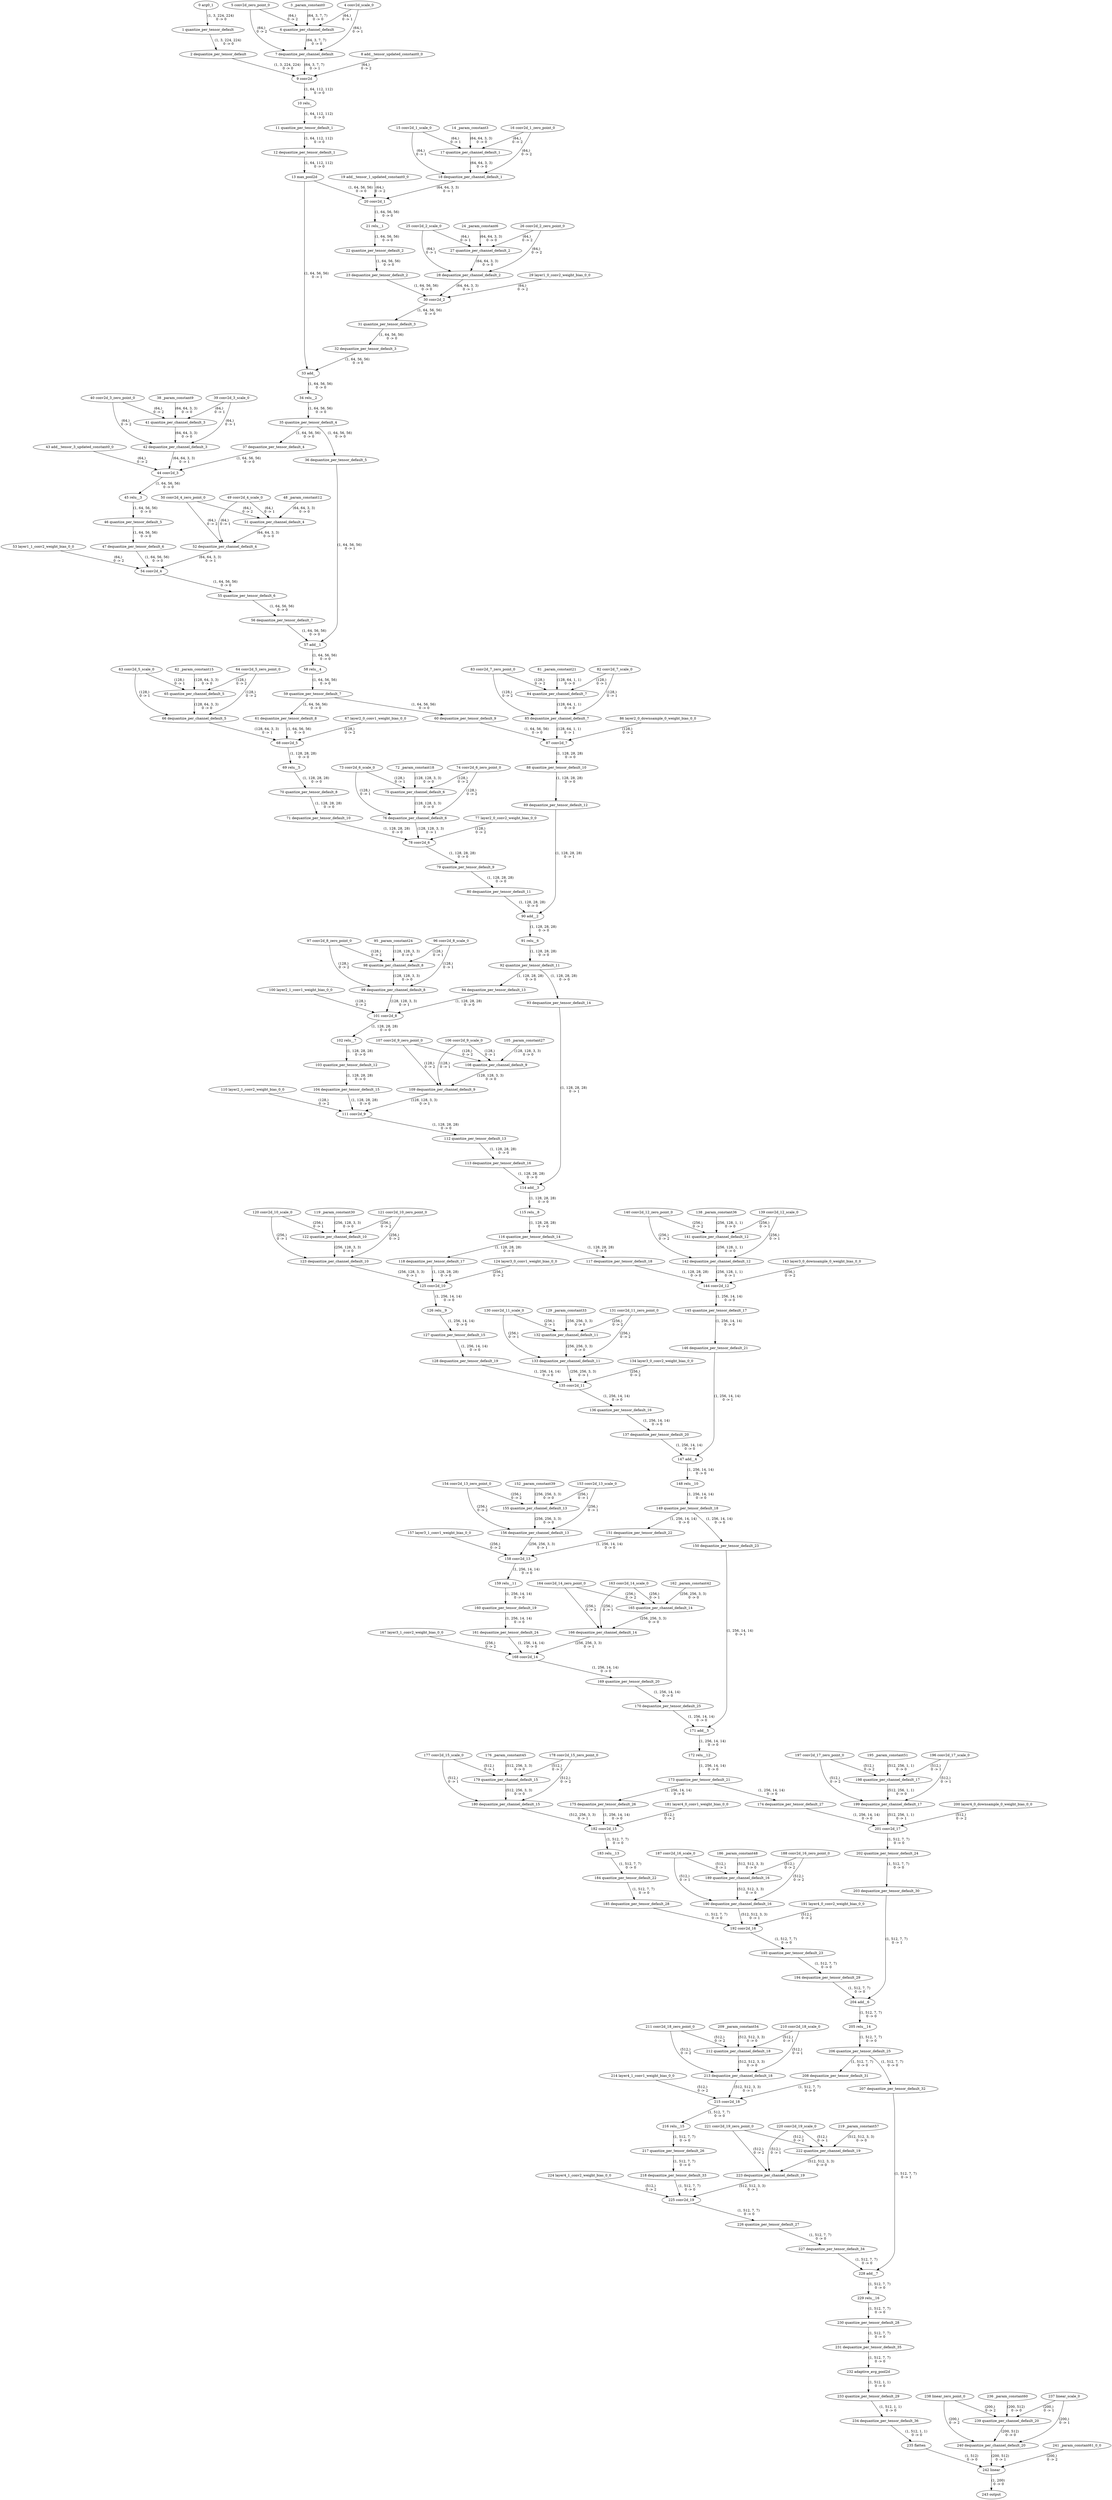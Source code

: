 strict digraph  {
"0 arg0_1";
"1 quantize_per_tensor_default";
"2 dequantize_per_tensor_default";
"3 _param_constant0";
"4 conv2d_scale_0";
"5 conv2d_zero_point_0";
"6 quantize_per_channel_default";
"7 dequantize_per_channel_default";
"8 add__tensor_updated_constant0_0";
"9 conv2d";
"10 relu_";
"11 quantize_per_tensor_default_1";
"12 dequantize_per_tensor_default_1";
"13 max_pool2d";
"14 _param_constant3";
"15 conv2d_1_scale_0";
"16 conv2d_1_zero_point_0";
"17 quantize_per_channel_default_1";
"18 dequantize_per_channel_default_1";
"19 add__tensor_1_updated_constant0_0";
"20 conv2d_1";
"21 relu__1";
"22 quantize_per_tensor_default_2";
"23 dequantize_per_tensor_default_2";
"24 _param_constant6";
"25 conv2d_2_scale_0";
"26 conv2d_2_zero_point_0";
"27 quantize_per_channel_default_2";
"28 dequantize_per_channel_default_2";
"29 layer1_0_conv2_weight_bias_0_0";
"30 conv2d_2";
"31 quantize_per_tensor_default_3";
"32 dequantize_per_tensor_default_3";
"33 add_";
"34 relu__2";
"35 quantize_per_tensor_default_4";
"36 dequantize_per_tensor_default_5";
"37 dequantize_per_tensor_default_4";
"38 _param_constant9";
"39 conv2d_3_scale_0";
"40 conv2d_3_zero_point_0";
"41 quantize_per_channel_default_3";
"42 dequantize_per_channel_default_3";
"43 add__tensor_3_updated_constant0_0";
"44 conv2d_3";
"45 relu__3";
"46 quantize_per_tensor_default_5";
"47 dequantize_per_tensor_default_6";
"48 _param_constant12";
"49 conv2d_4_scale_0";
"50 conv2d_4_zero_point_0";
"51 quantize_per_channel_default_4";
"52 dequantize_per_channel_default_4";
"53 layer1_1_conv2_weight_bias_0_0";
"54 conv2d_4";
"55 quantize_per_tensor_default_6";
"56 dequantize_per_tensor_default_7";
"57 add__1";
"58 relu__4";
"59 quantize_per_tensor_default_7";
"60 dequantize_per_tensor_default_9";
"61 dequantize_per_tensor_default_8";
"62 _param_constant15";
"63 conv2d_5_scale_0";
"64 conv2d_5_zero_point_0";
"65 quantize_per_channel_default_5";
"66 dequantize_per_channel_default_5";
"67 layer2_0_conv1_weight_bias_0_0";
"68 conv2d_5";
"69 relu__5";
"70 quantize_per_tensor_default_8";
"71 dequantize_per_tensor_default_10";
"72 _param_constant18";
"73 conv2d_6_scale_0";
"74 conv2d_6_zero_point_0";
"75 quantize_per_channel_default_6";
"76 dequantize_per_channel_default_6";
"77 layer2_0_conv2_weight_bias_0_0";
"78 conv2d_6";
"79 quantize_per_tensor_default_9";
"80 dequantize_per_tensor_default_11";
"81 _param_constant21";
"82 conv2d_7_scale_0";
"83 conv2d_7_zero_point_0";
"84 quantize_per_channel_default_7";
"85 dequantize_per_channel_default_7";
"86 layer2_0_downsample_0_weight_bias_0_0";
"87 conv2d_7";
"88 quantize_per_tensor_default_10";
"89 dequantize_per_tensor_default_12";
"90 add__2";
"91 relu__6";
"92 quantize_per_tensor_default_11";
"93 dequantize_per_tensor_default_14";
"94 dequantize_per_tensor_default_13";
"95 _param_constant24";
"96 conv2d_8_scale_0";
"97 conv2d_8_zero_point_0";
"98 quantize_per_channel_default_8";
"99 dequantize_per_channel_default_8";
"100 layer2_1_conv1_weight_bias_0_0";
"101 conv2d_8";
"102 relu__7";
"103 quantize_per_tensor_default_12";
"104 dequantize_per_tensor_default_15";
"105 _param_constant27";
"106 conv2d_9_scale_0";
"107 conv2d_9_zero_point_0";
"108 quantize_per_channel_default_9";
"109 dequantize_per_channel_default_9";
"110 layer2_1_conv2_weight_bias_0_0";
"111 conv2d_9";
"112 quantize_per_tensor_default_13";
"113 dequantize_per_tensor_default_16";
"114 add__3";
"115 relu__8";
"116 quantize_per_tensor_default_14";
"117 dequantize_per_tensor_default_18";
"118 dequantize_per_tensor_default_17";
"119 _param_constant30";
"120 conv2d_10_scale_0";
"121 conv2d_10_zero_point_0";
"122 quantize_per_channel_default_10";
"123 dequantize_per_channel_default_10";
"124 layer3_0_conv1_weight_bias_0_0";
"125 conv2d_10";
"126 relu__9";
"127 quantize_per_tensor_default_15";
"128 dequantize_per_tensor_default_19";
"129 _param_constant33";
"130 conv2d_11_scale_0";
"131 conv2d_11_zero_point_0";
"132 quantize_per_channel_default_11";
"133 dequantize_per_channel_default_11";
"134 layer3_0_conv2_weight_bias_0_0";
"135 conv2d_11";
"136 quantize_per_tensor_default_16";
"137 dequantize_per_tensor_default_20";
"138 _param_constant36";
"139 conv2d_12_scale_0";
"140 conv2d_12_zero_point_0";
"141 quantize_per_channel_default_12";
"142 dequantize_per_channel_default_12";
"143 layer3_0_downsample_0_weight_bias_0_0";
"144 conv2d_12";
"145 quantize_per_tensor_default_17";
"146 dequantize_per_tensor_default_21";
"147 add__4";
"148 relu__10";
"149 quantize_per_tensor_default_18";
"150 dequantize_per_tensor_default_23";
"151 dequantize_per_tensor_default_22";
"152 _param_constant39";
"153 conv2d_13_scale_0";
"154 conv2d_13_zero_point_0";
"155 quantize_per_channel_default_13";
"156 dequantize_per_channel_default_13";
"157 layer3_1_conv1_weight_bias_0_0";
"158 conv2d_13";
"159 relu__11";
"160 quantize_per_tensor_default_19";
"161 dequantize_per_tensor_default_24";
"162 _param_constant42";
"163 conv2d_14_scale_0";
"164 conv2d_14_zero_point_0";
"165 quantize_per_channel_default_14";
"166 dequantize_per_channel_default_14";
"167 layer3_1_conv2_weight_bias_0_0";
"168 conv2d_14";
"169 quantize_per_tensor_default_20";
"170 dequantize_per_tensor_default_25";
"171 add__5";
"172 relu__12";
"173 quantize_per_tensor_default_21";
"174 dequantize_per_tensor_default_27";
"175 dequantize_per_tensor_default_26";
"176 _param_constant45";
"177 conv2d_15_scale_0";
"178 conv2d_15_zero_point_0";
"179 quantize_per_channel_default_15";
"180 dequantize_per_channel_default_15";
"181 layer4_0_conv1_weight_bias_0_0";
"182 conv2d_15";
"183 relu__13";
"184 quantize_per_tensor_default_22";
"185 dequantize_per_tensor_default_28";
"186 _param_constant48";
"187 conv2d_16_scale_0";
"188 conv2d_16_zero_point_0";
"189 quantize_per_channel_default_16";
"190 dequantize_per_channel_default_16";
"191 layer4_0_conv2_weight_bias_0_0";
"192 conv2d_16";
"193 quantize_per_tensor_default_23";
"194 dequantize_per_tensor_default_29";
"195 _param_constant51";
"196 conv2d_17_scale_0";
"197 conv2d_17_zero_point_0";
"198 quantize_per_channel_default_17";
"199 dequantize_per_channel_default_17";
"200 layer4_0_downsample_0_weight_bias_0_0";
"201 conv2d_17";
"202 quantize_per_tensor_default_24";
"203 dequantize_per_tensor_default_30";
"204 add__6";
"205 relu__14";
"206 quantize_per_tensor_default_25";
"207 dequantize_per_tensor_default_32";
"208 dequantize_per_tensor_default_31";
"209 _param_constant54";
"210 conv2d_18_scale_0";
"211 conv2d_18_zero_point_0";
"212 quantize_per_channel_default_18";
"213 dequantize_per_channel_default_18";
"214 layer4_1_conv1_weight_bias_0_0";
"215 conv2d_18";
"216 relu__15";
"217 quantize_per_tensor_default_26";
"218 dequantize_per_tensor_default_33";
"219 _param_constant57";
"220 conv2d_19_scale_0";
"221 conv2d_19_zero_point_0";
"222 quantize_per_channel_default_19";
"223 dequantize_per_channel_default_19";
"224 layer4_1_conv2_weight_bias_0_0";
"225 conv2d_19";
"226 quantize_per_tensor_default_27";
"227 dequantize_per_tensor_default_34";
"228 add__7";
"229 relu__16";
"230 quantize_per_tensor_default_28";
"231 dequantize_per_tensor_default_35";
"232 adaptive_avg_pool2d";
"233 quantize_per_tensor_default_29";
"234 dequantize_per_tensor_default_36";
"235 flatten";
"236 _param_constant60";
"237 linear_scale_0";
"238 linear_zero_point_0";
"239 quantize_per_channel_default_20";
"240 dequantize_per_channel_default_20";
"241 _param_constant61_0_0";
"242 linear";
"243 output";
"0 arg0_1" -> "1 quantize_per_tensor_default"  [label="(1, 3, 224, 224) \n0 -> 0", style=solid];
"1 quantize_per_tensor_default" -> "2 dequantize_per_tensor_default"  [label="(1, 3, 224, 224) \n0 -> 0", style=solid];
"2 dequantize_per_tensor_default" -> "9 conv2d"  [label="(1, 3, 224, 224) \n0 -> 0", style=solid];
"3 _param_constant0" -> "6 quantize_per_channel_default"  [label="(64, 3, 7, 7) \n0 -> 0", style=solid];
"4 conv2d_scale_0" -> "6 quantize_per_channel_default"  [label="(64,) \n0 -> 1", style=solid];
"4 conv2d_scale_0" -> "7 dequantize_per_channel_default"  [label="(64,) \n0 -> 1", style=solid];
"5 conv2d_zero_point_0" -> "6 quantize_per_channel_default"  [label="(64,) \n0 -> 2", style=solid];
"5 conv2d_zero_point_0" -> "7 dequantize_per_channel_default"  [label="(64,) \n0 -> 2", style=solid];
"6 quantize_per_channel_default" -> "7 dequantize_per_channel_default"  [label="(64, 3, 7, 7) \n0 -> 0", style=solid];
"7 dequantize_per_channel_default" -> "9 conv2d"  [label="(64, 3, 7, 7) \n0 -> 1", style=solid];
"8 add__tensor_updated_constant0_0" -> "9 conv2d"  [label="(64,) \n0 -> 2", style=solid];
"9 conv2d" -> "10 relu_"  [label="(1, 64, 112, 112) \n0 -> 0", style=solid];
"10 relu_" -> "11 quantize_per_tensor_default_1"  [label="(1, 64, 112, 112) \n0 -> 0", style=solid];
"11 quantize_per_tensor_default_1" -> "12 dequantize_per_tensor_default_1"  [label="(1, 64, 112, 112) \n0 -> 0", style=solid];
"12 dequantize_per_tensor_default_1" -> "13 max_pool2d"  [label="(1, 64, 112, 112) \n0 -> 0", style=solid];
"13 max_pool2d" -> "33 add_"  [label="(1, 64, 56, 56) \n0 -> 1", style=solid];
"13 max_pool2d" -> "20 conv2d_1"  [label="(1, 64, 56, 56) \n0 -> 0", style=solid];
"14 _param_constant3" -> "17 quantize_per_channel_default_1"  [label="(64, 64, 3, 3) \n0 -> 0", style=solid];
"15 conv2d_1_scale_0" -> "17 quantize_per_channel_default_1"  [label="(64,) \n0 -> 1", style=solid];
"15 conv2d_1_scale_0" -> "18 dequantize_per_channel_default_1"  [label="(64,) \n0 -> 1", style=solid];
"16 conv2d_1_zero_point_0" -> "17 quantize_per_channel_default_1"  [label="(64,) \n0 -> 2", style=solid];
"16 conv2d_1_zero_point_0" -> "18 dequantize_per_channel_default_1"  [label="(64,) \n0 -> 2", style=solid];
"17 quantize_per_channel_default_1" -> "18 dequantize_per_channel_default_1"  [label="(64, 64, 3, 3) \n0 -> 0", style=solid];
"18 dequantize_per_channel_default_1" -> "20 conv2d_1"  [label="(64, 64, 3, 3) \n0 -> 1", style=solid];
"19 add__tensor_1_updated_constant0_0" -> "20 conv2d_1"  [label="(64,) \n0 -> 2", style=solid];
"20 conv2d_1" -> "21 relu__1"  [label="(1, 64, 56, 56) \n0 -> 0", style=solid];
"21 relu__1" -> "22 quantize_per_tensor_default_2"  [label="(1, 64, 56, 56) \n0 -> 0", style=solid];
"22 quantize_per_tensor_default_2" -> "23 dequantize_per_tensor_default_2"  [label="(1, 64, 56, 56) \n0 -> 0", style=solid];
"23 dequantize_per_tensor_default_2" -> "30 conv2d_2"  [label="(1, 64, 56, 56) \n0 -> 0", style=solid];
"24 _param_constant6" -> "27 quantize_per_channel_default_2"  [label="(64, 64, 3, 3) \n0 -> 0", style=solid];
"25 conv2d_2_scale_0" -> "27 quantize_per_channel_default_2"  [label="(64,) \n0 -> 1", style=solid];
"25 conv2d_2_scale_0" -> "28 dequantize_per_channel_default_2"  [label="(64,) \n0 -> 1", style=solid];
"26 conv2d_2_zero_point_0" -> "27 quantize_per_channel_default_2"  [label="(64,) \n0 -> 2", style=solid];
"26 conv2d_2_zero_point_0" -> "28 dequantize_per_channel_default_2"  [label="(64,) \n0 -> 2", style=solid];
"27 quantize_per_channel_default_2" -> "28 dequantize_per_channel_default_2"  [label="(64, 64, 3, 3) \n0 -> 0", style=solid];
"28 dequantize_per_channel_default_2" -> "30 conv2d_2"  [label="(64, 64, 3, 3) \n0 -> 1", style=solid];
"29 layer1_0_conv2_weight_bias_0_0" -> "30 conv2d_2"  [label="(64,) \n0 -> 2", style=solid];
"30 conv2d_2" -> "31 quantize_per_tensor_default_3"  [label="(1, 64, 56, 56) \n0 -> 0", style=solid];
"31 quantize_per_tensor_default_3" -> "32 dequantize_per_tensor_default_3"  [label="(1, 64, 56, 56) \n0 -> 0", style=solid];
"32 dequantize_per_tensor_default_3" -> "33 add_"  [label="(1, 64, 56, 56) \n0 -> 0", style=solid];
"33 add_" -> "34 relu__2"  [label="(1, 64, 56, 56) \n0 -> 0", style=solid];
"34 relu__2" -> "35 quantize_per_tensor_default_4"  [label="(1, 64, 56, 56) \n0 -> 0", style=solid];
"35 quantize_per_tensor_default_4" -> "37 dequantize_per_tensor_default_4"  [label="(1, 64, 56, 56) \n0 -> 0", style=solid];
"35 quantize_per_tensor_default_4" -> "36 dequantize_per_tensor_default_5"  [label="(1, 64, 56, 56) \n0 -> 0", style=solid];
"36 dequantize_per_tensor_default_5" -> "57 add__1"  [label="(1, 64, 56, 56) \n0 -> 1", style=solid];
"37 dequantize_per_tensor_default_4" -> "44 conv2d_3"  [label="(1, 64, 56, 56) \n0 -> 0", style=solid];
"38 _param_constant9" -> "41 quantize_per_channel_default_3"  [label="(64, 64, 3, 3) \n0 -> 0", style=solid];
"39 conv2d_3_scale_0" -> "41 quantize_per_channel_default_3"  [label="(64,) \n0 -> 1", style=solid];
"39 conv2d_3_scale_0" -> "42 dequantize_per_channel_default_3"  [label="(64,) \n0 -> 1", style=solid];
"40 conv2d_3_zero_point_0" -> "41 quantize_per_channel_default_3"  [label="(64,) \n0 -> 2", style=solid];
"40 conv2d_3_zero_point_0" -> "42 dequantize_per_channel_default_3"  [label="(64,) \n0 -> 2", style=solid];
"41 quantize_per_channel_default_3" -> "42 dequantize_per_channel_default_3"  [label="(64, 64, 3, 3) \n0 -> 0", style=solid];
"42 dequantize_per_channel_default_3" -> "44 conv2d_3"  [label="(64, 64, 3, 3) \n0 -> 1", style=solid];
"43 add__tensor_3_updated_constant0_0" -> "44 conv2d_3"  [label="(64,) \n0 -> 2", style=solid];
"44 conv2d_3" -> "45 relu__3"  [label="(1, 64, 56, 56) \n0 -> 0", style=solid];
"45 relu__3" -> "46 quantize_per_tensor_default_5"  [label="(1, 64, 56, 56) \n0 -> 0", style=solid];
"46 quantize_per_tensor_default_5" -> "47 dequantize_per_tensor_default_6"  [label="(1, 64, 56, 56) \n0 -> 0", style=solid];
"47 dequantize_per_tensor_default_6" -> "54 conv2d_4"  [label="(1, 64, 56, 56) \n0 -> 0", style=solid];
"48 _param_constant12" -> "51 quantize_per_channel_default_4"  [label="(64, 64, 3, 3) \n0 -> 0", style=solid];
"49 conv2d_4_scale_0" -> "51 quantize_per_channel_default_4"  [label="(64,) \n0 -> 1", style=solid];
"49 conv2d_4_scale_0" -> "52 dequantize_per_channel_default_4"  [label="(64,) \n0 -> 1", style=solid];
"50 conv2d_4_zero_point_0" -> "51 quantize_per_channel_default_4"  [label="(64,) \n0 -> 2", style=solid];
"50 conv2d_4_zero_point_0" -> "52 dequantize_per_channel_default_4"  [label="(64,) \n0 -> 2", style=solid];
"51 quantize_per_channel_default_4" -> "52 dequantize_per_channel_default_4"  [label="(64, 64, 3, 3) \n0 -> 0", style=solid];
"52 dequantize_per_channel_default_4" -> "54 conv2d_4"  [label="(64, 64, 3, 3) \n0 -> 1", style=solid];
"53 layer1_1_conv2_weight_bias_0_0" -> "54 conv2d_4"  [label="(64,) \n0 -> 2", style=solid];
"54 conv2d_4" -> "55 quantize_per_tensor_default_6"  [label="(1, 64, 56, 56) \n0 -> 0", style=solid];
"55 quantize_per_tensor_default_6" -> "56 dequantize_per_tensor_default_7"  [label="(1, 64, 56, 56) \n0 -> 0", style=solid];
"56 dequantize_per_tensor_default_7" -> "57 add__1"  [label="(1, 64, 56, 56) \n0 -> 0", style=solid];
"57 add__1" -> "58 relu__4"  [label="(1, 64, 56, 56) \n0 -> 0", style=solid];
"58 relu__4" -> "59 quantize_per_tensor_default_7"  [label="(1, 64, 56, 56) \n0 -> 0", style=solid];
"59 quantize_per_tensor_default_7" -> "61 dequantize_per_tensor_default_8"  [label="(1, 64, 56, 56) \n0 -> 0", style=solid];
"59 quantize_per_tensor_default_7" -> "60 dequantize_per_tensor_default_9"  [label="(1, 64, 56, 56) \n0 -> 0", style=solid];
"60 dequantize_per_tensor_default_9" -> "87 conv2d_7"  [label="(1, 64, 56, 56) \n0 -> 0", style=solid];
"61 dequantize_per_tensor_default_8" -> "68 conv2d_5"  [label="(1, 64, 56, 56) \n0 -> 0", style=solid];
"62 _param_constant15" -> "65 quantize_per_channel_default_5"  [label="(128, 64, 3, 3) \n0 -> 0", style=solid];
"63 conv2d_5_scale_0" -> "65 quantize_per_channel_default_5"  [label="(128,) \n0 -> 1", style=solid];
"63 conv2d_5_scale_0" -> "66 dequantize_per_channel_default_5"  [label="(128,) \n0 -> 1", style=solid];
"64 conv2d_5_zero_point_0" -> "65 quantize_per_channel_default_5"  [label="(128,) \n0 -> 2", style=solid];
"64 conv2d_5_zero_point_0" -> "66 dequantize_per_channel_default_5"  [label="(128,) \n0 -> 2", style=solid];
"65 quantize_per_channel_default_5" -> "66 dequantize_per_channel_default_5"  [label="(128, 64, 3, 3) \n0 -> 0", style=solid];
"66 dequantize_per_channel_default_5" -> "68 conv2d_5"  [label="(128, 64, 3, 3) \n0 -> 1", style=solid];
"67 layer2_0_conv1_weight_bias_0_0" -> "68 conv2d_5"  [label="(128,) \n0 -> 2", style=solid];
"68 conv2d_5" -> "69 relu__5"  [label="(1, 128, 28, 28) \n0 -> 0", style=solid];
"69 relu__5" -> "70 quantize_per_tensor_default_8"  [label="(1, 128, 28, 28) \n0 -> 0", style=solid];
"70 quantize_per_tensor_default_8" -> "71 dequantize_per_tensor_default_10"  [label="(1, 128, 28, 28) \n0 -> 0", style=solid];
"71 dequantize_per_tensor_default_10" -> "78 conv2d_6"  [label="(1, 128, 28, 28) \n0 -> 0", style=solid];
"72 _param_constant18" -> "75 quantize_per_channel_default_6"  [label="(128, 128, 3, 3) \n0 -> 0", style=solid];
"73 conv2d_6_scale_0" -> "75 quantize_per_channel_default_6"  [label="(128,) \n0 -> 1", style=solid];
"73 conv2d_6_scale_0" -> "76 dequantize_per_channel_default_6"  [label="(128,) \n0 -> 1", style=solid];
"74 conv2d_6_zero_point_0" -> "75 quantize_per_channel_default_6"  [label="(128,) \n0 -> 2", style=solid];
"74 conv2d_6_zero_point_0" -> "76 dequantize_per_channel_default_6"  [label="(128,) \n0 -> 2", style=solid];
"75 quantize_per_channel_default_6" -> "76 dequantize_per_channel_default_6"  [label="(128, 128, 3, 3) \n0 -> 0", style=solid];
"76 dequantize_per_channel_default_6" -> "78 conv2d_6"  [label="(128, 128, 3, 3) \n0 -> 1", style=solid];
"77 layer2_0_conv2_weight_bias_0_0" -> "78 conv2d_6"  [label="(128,) \n0 -> 2", style=solid];
"78 conv2d_6" -> "79 quantize_per_tensor_default_9"  [label="(1, 128, 28, 28) \n0 -> 0", style=solid];
"79 quantize_per_tensor_default_9" -> "80 dequantize_per_tensor_default_11"  [label="(1, 128, 28, 28) \n0 -> 0", style=solid];
"80 dequantize_per_tensor_default_11" -> "90 add__2"  [label="(1, 128, 28, 28) \n0 -> 0", style=solid];
"81 _param_constant21" -> "84 quantize_per_channel_default_7"  [label="(128, 64, 1, 1) \n0 -> 0", style=solid];
"82 conv2d_7_scale_0" -> "84 quantize_per_channel_default_7"  [label="(128,) \n0 -> 1", style=solid];
"82 conv2d_7_scale_0" -> "85 dequantize_per_channel_default_7"  [label="(128,) \n0 -> 1", style=solid];
"83 conv2d_7_zero_point_0" -> "84 quantize_per_channel_default_7"  [label="(128,) \n0 -> 2", style=solid];
"83 conv2d_7_zero_point_0" -> "85 dequantize_per_channel_default_7"  [label="(128,) \n0 -> 2", style=solid];
"84 quantize_per_channel_default_7" -> "85 dequantize_per_channel_default_7"  [label="(128, 64, 1, 1) \n0 -> 0", style=solid];
"85 dequantize_per_channel_default_7" -> "87 conv2d_7"  [label="(128, 64, 1, 1) \n0 -> 1", style=solid];
"86 layer2_0_downsample_0_weight_bias_0_0" -> "87 conv2d_7"  [label="(128,) \n0 -> 2", style=solid];
"87 conv2d_7" -> "88 quantize_per_tensor_default_10"  [label="(1, 128, 28, 28) \n0 -> 0", style=solid];
"88 quantize_per_tensor_default_10" -> "89 dequantize_per_tensor_default_12"  [label="(1, 128, 28, 28) \n0 -> 0", style=solid];
"89 dequantize_per_tensor_default_12" -> "90 add__2"  [label="(1, 128, 28, 28) \n0 -> 1", style=solid];
"90 add__2" -> "91 relu__6"  [label="(1, 128, 28, 28) \n0 -> 0", style=solid];
"91 relu__6" -> "92 quantize_per_tensor_default_11"  [label="(1, 128, 28, 28) \n0 -> 0", style=solid];
"92 quantize_per_tensor_default_11" -> "94 dequantize_per_tensor_default_13"  [label="(1, 128, 28, 28) \n0 -> 0", style=solid];
"92 quantize_per_tensor_default_11" -> "93 dequantize_per_tensor_default_14"  [label="(1, 128, 28, 28) \n0 -> 0", style=solid];
"93 dequantize_per_tensor_default_14" -> "114 add__3"  [label="(1, 128, 28, 28) \n0 -> 1", style=solid];
"94 dequantize_per_tensor_default_13" -> "101 conv2d_8"  [label="(1, 128, 28, 28) \n0 -> 0", style=solid];
"95 _param_constant24" -> "98 quantize_per_channel_default_8"  [label="(128, 128, 3, 3) \n0 -> 0", style=solid];
"96 conv2d_8_scale_0" -> "98 quantize_per_channel_default_8"  [label="(128,) \n0 -> 1", style=solid];
"96 conv2d_8_scale_0" -> "99 dequantize_per_channel_default_8"  [label="(128,) \n0 -> 1", style=solid];
"97 conv2d_8_zero_point_0" -> "98 quantize_per_channel_default_8"  [label="(128,) \n0 -> 2", style=solid];
"97 conv2d_8_zero_point_0" -> "99 dequantize_per_channel_default_8"  [label="(128,) \n0 -> 2", style=solid];
"98 quantize_per_channel_default_8" -> "99 dequantize_per_channel_default_8"  [label="(128, 128, 3, 3) \n0 -> 0", style=solid];
"99 dequantize_per_channel_default_8" -> "101 conv2d_8"  [label="(128, 128, 3, 3) \n0 -> 1", style=solid];
"100 layer2_1_conv1_weight_bias_0_0" -> "101 conv2d_8"  [label="(128,) \n0 -> 2", style=solid];
"101 conv2d_8" -> "102 relu__7"  [label="(1, 128, 28, 28) \n0 -> 0", style=solid];
"102 relu__7" -> "103 quantize_per_tensor_default_12"  [label="(1, 128, 28, 28) \n0 -> 0", style=solid];
"103 quantize_per_tensor_default_12" -> "104 dequantize_per_tensor_default_15"  [label="(1, 128, 28, 28) \n0 -> 0", style=solid];
"104 dequantize_per_tensor_default_15" -> "111 conv2d_9"  [label="(1, 128, 28, 28) \n0 -> 0", style=solid];
"105 _param_constant27" -> "108 quantize_per_channel_default_9"  [label="(128, 128, 3, 3) \n0 -> 0", style=solid];
"106 conv2d_9_scale_0" -> "108 quantize_per_channel_default_9"  [label="(128,) \n0 -> 1", style=solid];
"106 conv2d_9_scale_0" -> "109 dequantize_per_channel_default_9"  [label="(128,) \n0 -> 1", style=solid];
"107 conv2d_9_zero_point_0" -> "108 quantize_per_channel_default_9"  [label="(128,) \n0 -> 2", style=solid];
"107 conv2d_9_zero_point_0" -> "109 dequantize_per_channel_default_9"  [label="(128,) \n0 -> 2", style=solid];
"108 quantize_per_channel_default_9" -> "109 dequantize_per_channel_default_9"  [label="(128, 128, 3, 3) \n0 -> 0", style=solid];
"109 dequantize_per_channel_default_9" -> "111 conv2d_9"  [label="(128, 128, 3, 3) \n0 -> 1", style=solid];
"110 layer2_1_conv2_weight_bias_0_0" -> "111 conv2d_9"  [label="(128,) \n0 -> 2", style=solid];
"111 conv2d_9" -> "112 quantize_per_tensor_default_13"  [label="(1, 128, 28, 28) \n0 -> 0", style=solid];
"112 quantize_per_tensor_default_13" -> "113 dequantize_per_tensor_default_16"  [label="(1, 128, 28, 28) \n0 -> 0", style=solid];
"113 dequantize_per_tensor_default_16" -> "114 add__3"  [label="(1, 128, 28, 28) \n0 -> 0", style=solid];
"114 add__3" -> "115 relu__8"  [label="(1, 128, 28, 28) \n0 -> 0", style=solid];
"115 relu__8" -> "116 quantize_per_tensor_default_14"  [label="(1, 128, 28, 28) \n0 -> 0", style=solid];
"116 quantize_per_tensor_default_14" -> "118 dequantize_per_tensor_default_17"  [label="(1, 128, 28, 28) \n0 -> 0", style=solid];
"116 quantize_per_tensor_default_14" -> "117 dequantize_per_tensor_default_18"  [label="(1, 128, 28, 28) \n0 -> 0", style=solid];
"117 dequantize_per_tensor_default_18" -> "144 conv2d_12"  [label="(1, 128, 28, 28) \n0 -> 0", style=solid];
"118 dequantize_per_tensor_default_17" -> "125 conv2d_10"  [label="(1, 128, 28, 28) \n0 -> 0", style=solid];
"119 _param_constant30" -> "122 quantize_per_channel_default_10"  [label="(256, 128, 3, 3) \n0 -> 0", style=solid];
"120 conv2d_10_scale_0" -> "122 quantize_per_channel_default_10"  [label="(256,) \n0 -> 1", style=solid];
"120 conv2d_10_scale_0" -> "123 dequantize_per_channel_default_10"  [label="(256,) \n0 -> 1", style=solid];
"121 conv2d_10_zero_point_0" -> "122 quantize_per_channel_default_10"  [label="(256,) \n0 -> 2", style=solid];
"121 conv2d_10_zero_point_0" -> "123 dequantize_per_channel_default_10"  [label="(256,) \n0 -> 2", style=solid];
"122 quantize_per_channel_default_10" -> "123 dequantize_per_channel_default_10"  [label="(256, 128, 3, 3) \n0 -> 0", style=solid];
"123 dequantize_per_channel_default_10" -> "125 conv2d_10"  [label="(256, 128, 3, 3) \n0 -> 1", style=solid];
"124 layer3_0_conv1_weight_bias_0_0" -> "125 conv2d_10"  [label="(256,) \n0 -> 2", style=solid];
"125 conv2d_10" -> "126 relu__9"  [label="(1, 256, 14, 14) \n0 -> 0", style=solid];
"126 relu__9" -> "127 quantize_per_tensor_default_15"  [label="(1, 256, 14, 14) \n0 -> 0", style=solid];
"127 quantize_per_tensor_default_15" -> "128 dequantize_per_tensor_default_19"  [label="(1, 256, 14, 14) \n0 -> 0", style=solid];
"128 dequantize_per_tensor_default_19" -> "135 conv2d_11"  [label="(1, 256, 14, 14) \n0 -> 0", style=solid];
"129 _param_constant33" -> "132 quantize_per_channel_default_11"  [label="(256, 256, 3, 3) \n0 -> 0", style=solid];
"130 conv2d_11_scale_0" -> "132 quantize_per_channel_default_11"  [label="(256,) \n0 -> 1", style=solid];
"130 conv2d_11_scale_0" -> "133 dequantize_per_channel_default_11"  [label="(256,) \n0 -> 1", style=solid];
"131 conv2d_11_zero_point_0" -> "132 quantize_per_channel_default_11"  [label="(256,) \n0 -> 2", style=solid];
"131 conv2d_11_zero_point_0" -> "133 dequantize_per_channel_default_11"  [label="(256,) \n0 -> 2", style=solid];
"132 quantize_per_channel_default_11" -> "133 dequantize_per_channel_default_11"  [label="(256, 256, 3, 3) \n0 -> 0", style=solid];
"133 dequantize_per_channel_default_11" -> "135 conv2d_11"  [label="(256, 256, 3, 3) \n0 -> 1", style=solid];
"134 layer3_0_conv2_weight_bias_0_0" -> "135 conv2d_11"  [label="(256,) \n0 -> 2", style=solid];
"135 conv2d_11" -> "136 quantize_per_tensor_default_16"  [label="(1, 256, 14, 14) \n0 -> 0", style=solid];
"136 quantize_per_tensor_default_16" -> "137 dequantize_per_tensor_default_20"  [label="(1, 256, 14, 14) \n0 -> 0", style=solid];
"137 dequantize_per_tensor_default_20" -> "147 add__4"  [label="(1, 256, 14, 14) \n0 -> 0", style=solid];
"138 _param_constant36" -> "141 quantize_per_channel_default_12"  [label="(256, 128, 1, 1) \n0 -> 0", style=solid];
"139 conv2d_12_scale_0" -> "141 quantize_per_channel_default_12"  [label="(256,) \n0 -> 1", style=solid];
"139 conv2d_12_scale_0" -> "142 dequantize_per_channel_default_12"  [label="(256,) \n0 -> 1", style=solid];
"140 conv2d_12_zero_point_0" -> "141 quantize_per_channel_default_12"  [label="(256,) \n0 -> 2", style=solid];
"140 conv2d_12_zero_point_0" -> "142 dequantize_per_channel_default_12"  [label="(256,) \n0 -> 2", style=solid];
"141 quantize_per_channel_default_12" -> "142 dequantize_per_channel_default_12"  [label="(256, 128, 1, 1) \n0 -> 0", style=solid];
"142 dequantize_per_channel_default_12" -> "144 conv2d_12"  [label="(256, 128, 1, 1) \n0 -> 1", style=solid];
"143 layer3_0_downsample_0_weight_bias_0_0" -> "144 conv2d_12"  [label="(256,) \n0 -> 2", style=solid];
"144 conv2d_12" -> "145 quantize_per_tensor_default_17"  [label="(1, 256, 14, 14) \n0 -> 0", style=solid];
"145 quantize_per_tensor_default_17" -> "146 dequantize_per_tensor_default_21"  [label="(1, 256, 14, 14) \n0 -> 0", style=solid];
"146 dequantize_per_tensor_default_21" -> "147 add__4"  [label="(1, 256, 14, 14) \n0 -> 1", style=solid];
"147 add__4" -> "148 relu__10"  [label="(1, 256, 14, 14) \n0 -> 0", style=solid];
"148 relu__10" -> "149 quantize_per_tensor_default_18"  [label="(1, 256, 14, 14) \n0 -> 0", style=solid];
"149 quantize_per_tensor_default_18" -> "151 dequantize_per_tensor_default_22"  [label="(1, 256, 14, 14) \n0 -> 0", style=solid];
"149 quantize_per_tensor_default_18" -> "150 dequantize_per_tensor_default_23"  [label="(1, 256, 14, 14) \n0 -> 0", style=solid];
"150 dequantize_per_tensor_default_23" -> "171 add__5"  [label="(1, 256, 14, 14) \n0 -> 1", style=solid];
"151 dequantize_per_tensor_default_22" -> "158 conv2d_13"  [label="(1, 256, 14, 14) \n0 -> 0", style=solid];
"152 _param_constant39" -> "155 quantize_per_channel_default_13"  [label="(256, 256, 3, 3) \n0 -> 0", style=solid];
"153 conv2d_13_scale_0" -> "155 quantize_per_channel_default_13"  [label="(256,) \n0 -> 1", style=solid];
"153 conv2d_13_scale_0" -> "156 dequantize_per_channel_default_13"  [label="(256,) \n0 -> 1", style=solid];
"154 conv2d_13_zero_point_0" -> "155 quantize_per_channel_default_13"  [label="(256,) \n0 -> 2", style=solid];
"154 conv2d_13_zero_point_0" -> "156 dequantize_per_channel_default_13"  [label="(256,) \n0 -> 2", style=solid];
"155 quantize_per_channel_default_13" -> "156 dequantize_per_channel_default_13"  [label="(256, 256, 3, 3) \n0 -> 0", style=solid];
"156 dequantize_per_channel_default_13" -> "158 conv2d_13"  [label="(256, 256, 3, 3) \n0 -> 1", style=solid];
"157 layer3_1_conv1_weight_bias_0_0" -> "158 conv2d_13"  [label="(256,) \n0 -> 2", style=solid];
"158 conv2d_13" -> "159 relu__11"  [label="(1, 256, 14, 14) \n0 -> 0", style=solid];
"159 relu__11" -> "160 quantize_per_tensor_default_19"  [label="(1, 256, 14, 14) \n0 -> 0", style=solid];
"160 quantize_per_tensor_default_19" -> "161 dequantize_per_tensor_default_24"  [label="(1, 256, 14, 14) \n0 -> 0", style=solid];
"161 dequantize_per_tensor_default_24" -> "168 conv2d_14"  [label="(1, 256, 14, 14) \n0 -> 0", style=solid];
"162 _param_constant42" -> "165 quantize_per_channel_default_14"  [label="(256, 256, 3, 3) \n0 -> 0", style=solid];
"163 conv2d_14_scale_0" -> "165 quantize_per_channel_default_14"  [label="(256,) \n0 -> 1", style=solid];
"163 conv2d_14_scale_0" -> "166 dequantize_per_channel_default_14"  [label="(256,) \n0 -> 1", style=solid];
"164 conv2d_14_zero_point_0" -> "165 quantize_per_channel_default_14"  [label="(256,) \n0 -> 2", style=solid];
"164 conv2d_14_zero_point_0" -> "166 dequantize_per_channel_default_14"  [label="(256,) \n0 -> 2", style=solid];
"165 quantize_per_channel_default_14" -> "166 dequantize_per_channel_default_14"  [label="(256, 256, 3, 3) \n0 -> 0", style=solid];
"166 dequantize_per_channel_default_14" -> "168 conv2d_14"  [label="(256, 256, 3, 3) \n0 -> 1", style=solid];
"167 layer3_1_conv2_weight_bias_0_0" -> "168 conv2d_14"  [label="(256,) \n0 -> 2", style=solid];
"168 conv2d_14" -> "169 quantize_per_tensor_default_20"  [label="(1, 256, 14, 14) \n0 -> 0", style=solid];
"169 quantize_per_tensor_default_20" -> "170 dequantize_per_tensor_default_25"  [label="(1, 256, 14, 14) \n0 -> 0", style=solid];
"170 dequantize_per_tensor_default_25" -> "171 add__5"  [label="(1, 256, 14, 14) \n0 -> 0", style=solid];
"171 add__5" -> "172 relu__12"  [label="(1, 256, 14, 14) \n0 -> 0", style=solid];
"172 relu__12" -> "173 quantize_per_tensor_default_21"  [label="(1, 256, 14, 14) \n0 -> 0", style=solid];
"173 quantize_per_tensor_default_21" -> "175 dequantize_per_tensor_default_26"  [label="(1, 256, 14, 14) \n0 -> 0", style=solid];
"173 quantize_per_tensor_default_21" -> "174 dequantize_per_tensor_default_27"  [label="(1, 256, 14, 14) \n0 -> 0", style=solid];
"174 dequantize_per_tensor_default_27" -> "201 conv2d_17"  [label="(1, 256, 14, 14) \n0 -> 0", style=solid];
"175 dequantize_per_tensor_default_26" -> "182 conv2d_15"  [label="(1, 256, 14, 14) \n0 -> 0", style=solid];
"176 _param_constant45" -> "179 quantize_per_channel_default_15"  [label="(512, 256, 3, 3) \n0 -> 0", style=solid];
"177 conv2d_15_scale_0" -> "179 quantize_per_channel_default_15"  [label="(512,) \n0 -> 1", style=solid];
"177 conv2d_15_scale_0" -> "180 dequantize_per_channel_default_15"  [label="(512,) \n0 -> 1", style=solid];
"178 conv2d_15_zero_point_0" -> "179 quantize_per_channel_default_15"  [label="(512,) \n0 -> 2", style=solid];
"178 conv2d_15_zero_point_0" -> "180 dequantize_per_channel_default_15"  [label="(512,) \n0 -> 2", style=solid];
"179 quantize_per_channel_default_15" -> "180 dequantize_per_channel_default_15"  [label="(512, 256, 3, 3) \n0 -> 0", style=solid];
"180 dequantize_per_channel_default_15" -> "182 conv2d_15"  [label="(512, 256, 3, 3) \n0 -> 1", style=solid];
"181 layer4_0_conv1_weight_bias_0_0" -> "182 conv2d_15"  [label="(512,) \n0 -> 2", style=solid];
"182 conv2d_15" -> "183 relu__13"  [label="(1, 512, 7, 7) \n0 -> 0", style=solid];
"183 relu__13" -> "184 quantize_per_tensor_default_22"  [label="(1, 512, 7, 7) \n0 -> 0", style=solid];
"184 quantize_per_tensor_default_22" -> "185 dequantize_per_tensor_default_28"  [label="(1, 512, 7, 7) \n0 -> 0", style=solid];
"185 dequantize_per_tensor_default_28" -> "192 conv2d_16"  [label="(1, 512, 7, 7) \n0 -> 0", style=solid];
"186 _param_constant48" -> "189 quantize_per_channel_default_16"  [label="(512, 512, 3, 3) \n0 -> 0", style=solid];
"187 conv2d_16_scale_0" -> "189 quantize_per_channel_default_16"  [label="(512,) \n0 -> 1", style=solid];
"187 conv2d_16_scale_0" -> "190 dequantize_per_channel_default_16"  [label="(512,) \n0 -> 1", style=solid];
"188 conv2d_16_zero_point_0" -> "189 quantize_per_channel_default_16"  [label="(512,) \n0 -> 2", style=solid];
"188 conv2d_16_zero_point_0" -> "190 dequantize_per_channel_default_16"  [label="(512,) \n0 -> 2", style=solid];
"189 quantize_per_channel_default_16" -> "190 dequantize_per_channel_default_16"  [label="(512, 512, 3, 3) \n0 -> 0", style=solid];
"190 dequantize_per_channel_default_16" -> "192 conv2d_16"  [label="(512, 512, 3, 3) \n0 -> 1", style=solid];
"191 layer4_0_conv2_weight_bias_0_0" -> "192 conv2d_16"  [label="(512,) \n0 -> 2", style=solid];
"192 conv2d_16" -> "193 quantize_per_tensor_default_23"  [label="(1, 512, 7, 7) \n0 -> 0", style=solid];
"193 quantize_per_tensor_default_23" -> "194 dequantize_per_tensor_default_29"  [label="(1, 512, 7, 7) \n0 -> 0", style=solid];
"194 dequantize_per_tensor_default_29" -> "204 add__6"  [label="(1, 512, 7, 7) \n0 -> 0", style=solid];
"195 _param_constant51" -> "198 quantize_per_channel_default_17"  [label="(512, 256, 1, 1) \n0 -> 0", style=solid];
"196 conv2d_17_scale_0" -> "198 quantize_per_channel_default_17"  [label="(512,) \n0 -> 1", style=solid];
"196 conv2d_17_scale_0" -> "199 dequantize_per_channel_default_17"  [label="(512,) \n0 -> 1", style=solid];
"197 conv2d_17_zero_point_0" -> "198 quantize_per_channel_default_17"  [label="(512,) \n0 -> 2", style=solid];
"197 conv2d_17_zero_point_0" -> "199 dequantize_per_channel_default_17"  [label="(512,) \n0 -> 2", style=solid];
"198 quantize_per_channel_default_17" -> "199 dequantize_per_channel_default_17"  [label="(512, 256, 1, 1) \n0 -> 0", style=solid];
"199 dequantize_per_channel_default_17" -> "201 conv2d_17"  [label="(512, 256, 1, 1) \n0 -> 1", style=solid];
"200 layer4_0_downsample_0_weight_bias_0_0" -> "201 conv2d_17"  [label="(512,) \n0 -> 2", style=solid];
"201 conv2d_17" -> "202 quantize_per_tensor_default_24"  [label="(1, 512, 7, 7) \n0 -> 0", style=solid];
"202 quantize_per_tensor_default_24" -> "203 dequantize_per_tensor_default_30"  [label="(1, 512, 7, 7) \n0 -> 0", style=solid];
"203 dequantize_per_tensor_default_30" -> "204 add__6"  [label="(1, 512, 7, 7) \n0 -> 1", style=solid];
"204 add__6" -> "205 relu__14"  [label="(1, 512, 7, 7) \n0 -> 0", style=solid];
"205 relu__14" -> "206 quantize_per_tensor_default_25"  [label="(1, 512, 7, 7) \n0 -> 0", style=solid];
"206 quantize_per_tensor_default_25" -> "208 dequantize_per_tensor_default_31"  [label="(1, 512, 7, 7) \n0 -> 0", style=solid];
"206 quantize_per_tensor_default_25" -> "207 dequantize_per_tensor_default_32"  [label="(1, 512, 7, 7) \n0 -> 0", style=solid];
"207 dequantize_per_tensor_default_32" -> "228 add__7"  [label="(1, 512, 7, 7) \n0 -> 1", style=solid];
"208 dequantize_per_tensor_default_31" -> "215 conv2d_18"  [label="(1, 512, 7, 7) \n0 -> 0", style=solid];
"209 _param_constant54" -> "212 quantize_per_channel_default_18"  [label="(512, 512, 3, 3) \n0 -> 0", style=solid];
"210 conv2d_18_scale_0" -> "212 quantize_per_channel_default_18"  [label="(512,) \n0 -> 1", style=solid];
"210 conv2d_18_scale_0" -> "213 dequantize_per_channel_default_18"  [label="(512,) \n0 -> 1", style=solid];
"211 conv2d_18_zero_point_0" -> "212 quantize_per_channel_default_18"  [label="(512,) \n0 -> 2", style=solid];
"211 conv2d_18_zero_point_0" -> "213 dequantize_per_channel_default_18"  [label="(512,) \n0 -> 2", style=solid];
"212 quantize_per_channel_default_18" -> "213 dequantize_per_channel_default_18"  [label="(512, 512, 3, 3) \n0 -> 0", style=solid];
"213 dequantize_per_channel_default_18" -> "215 conv2d_18"  [label="(512, 512, 3, 3) \n0 -> 1", style=solid];
"214 layer4_1_conv1_weight_bias_0_0" -> "215 conv2d_18"  [label="(512,) \n0 -> 2", style=solid];
"215 conv2d_18" -> "216 relu__15"  [label="(1, 512, 7, 7) \n0 -> 0", style=solid];
"216 relu__15" -> "217 quantize_per_tensor_default_26"  [label="(1, 512, 7, 7) \n0 -> 0", style=solid];
"217 quantize_per_tensor_default_26" -> "218 dequantize_per_tensor_default_33"  [label="(1, 512, 7, 7) \n0 -> 0", style=solid];
"218 dequantize_per_tensor_default_33" -> "225 conv2d_19"  [label="(1, 512, 7, 7) \n0 -> 0", style=solid];
"219 _param_constant57" -> "222 quantize_per_channel_default_19"  [label="(512, 512, 3, 3) \n0 -> 0", style=solid];
"220 conv2d_19_scale_0" -> "222 quantize_per_channel_default_19"  [label="(512,) \n0 -> 1", style=solid];
"220 conv2d_19_scale_0" -> "223 dequantize_per_channel_default_19"  [label="(512,) \n0 -> 1", style=solid];
"221 conv2d_19_zero_point_0" -> "222 quantize_per_channel_default_19"  [label="(512,) \n0 -> 2", style=solid];
"221 conv2d_19_zero_point_0" -> "223 dequantize_per_channel_default_19"  [label="(512,) \n0 -> 2", style=solid];
"222 quantize_per_channel_default_19" -> "223 dequantize_per_channel_default_19"  [label="(512, 512, 3, 3) \n0 -> 0", style=solid];
"223 dequantize_per_channel_default_19" -> "225 conv2d_19"  [label="(512, 512, 3, 3) \n0 -> 1", style=solid];
"224 layer4_1_conv2_weight_bias_0_0" -> "225 conv2d_19"  [label="(512,) \n0 -> 2", style=solid];
"225 conv2d_19" -> "226 quantize_per_tensor_default_27"  [label="(1, 512, 7, 7) \n0 -> 0", style=solid];
"226 quantize_per_tensor_default_27" -> "227 dequantize_per_tensor_default_34"  [label="(1, 512, 7, 7) \n0 -> 0", style=solid];
"227 dequantize_per_tensor_default_34" -> "228 add__7"  [label="(1, 512, 7, 7) \n0 -> 0", style=solid];
"228 add__7" -> "229 relu__16"  [label="(1, 512, 7, 7) \n0 -> 0", style=solid];
"229 relu__16" -> "230 quantize_per_tensor_default_28"  [label="(1, 512, 7, 7) \n0 -> 0", style=solid];
"230 quantize_per_tensor_default_28" -> "231 dequantize_per_tensor_default_35"  [label="(1, 512, 7, 7) \n0 -> 0", style=solid];
"231 dequantize_per_tensor_default_35" -> "232 adaptive_avg_pool2d"  [label="(1, 512, 7, 7) \n0 -> 0", style=solid];
"232 adaptive_avg_pool2d" -> "233 quantize_per_tensor_default_29"  [label="(1, 512, 1, 1) \n0 -> 0", style=solid];
"233 quantize_per_tensor_default_29" -> "234 dequantize_per_tensor_default_36"  [label="(1, 512, 1, 1) \n0 -> 0", style=solid];
"234 dequantize_per_tensor_default_36" -> "235 flatten"  [label="(1, 512, 1, 1) \n0 -> 0", style=solid];
"235 flatten" -> "242 linear"  [label="(1, 512) \n0 -> 0", style=solid];
"236 _param_constant60" -> "239 quantize_per_channel_default_20"  [label="(200, 512) \n0 -> 0", style=solid];
"237 linear_scale_0" -> "239 quantize_per_channel_default_20"  [label="(200,) \n0 -> 1", style=solid];
"237 linear_scale_0" -> "240 dequantize_per_channel_default_20"  [label="(200,) \n0 -> 1", style=solid];
"238 linear_zero_point_0" -> "239 quantize_per_channel_default_20"  [label="(200,) \n0 -> 2", style=solid];
"238 linear_zero_point_0" -> "240 dequantize_per_channel_default_20"  [label="(200,) \n0 -> 2", style=solid];
"239 quantize_per_channel_default_20" -> "240 dequantize_per_channel_default_20"  [label="(200, 512) \n0 -> 0", style=solid];
"240 dequantize_per_channel_default_20" -> "242 linear"  [label="(200, 512) \n0 -> 1", style=solid];
"241 _param_constant61_0_0" -> "242 linear"  [label="(200,) \n0 -> 2", style=solid];
"242 linear" -> "243 output"  [label="(1, 200) \n0 -> 0", style=solid];
}
